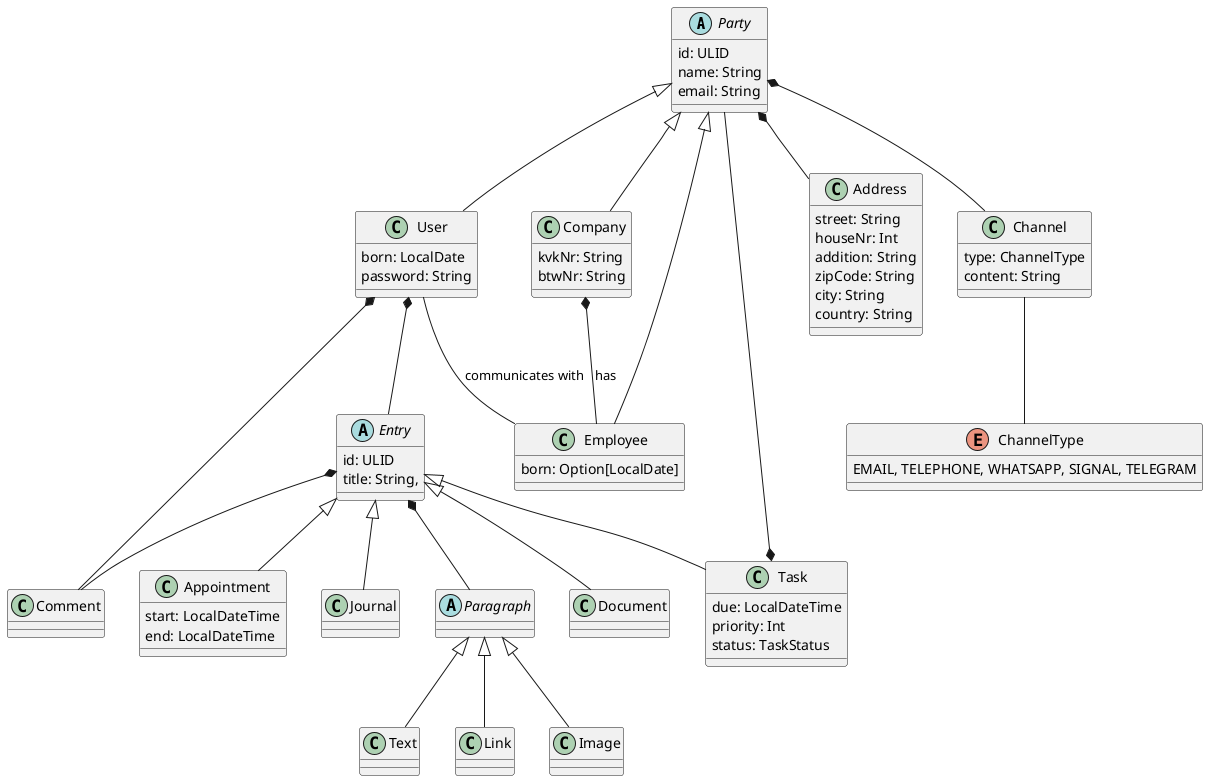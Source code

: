 @startuml

abstract class Party {
  id: ULID
  name: String
  email: String
}
class User {
  born: LocalDate
  password: String
}
class Company {
  kvkNr: String
  btwNr: String
}
class Employee {
  born: Option[LocalDate]
}
class Address {
  street: String
  houseNr: Int
  addition: String
  zipCode: String
  city: String
  country: String
}
enum ChannelType {
  EMAIL, TELEPHONE, WHATSAPP, SIGNAL, TELEGRAM
}
class Channel {
  type: ChannelType
  content: String
}
Party <|-- User
Party <|-- Company
Party <|-- Employee
Party *-- Address
Party *-- Channel
Company *-- Employee : has
User -- Employee : communicates with
Channel -- ChannelType

abstract class Entry {
  id: ULID
  title: String,
}
class Document
class Task {
  due: LocalDateTime
  priority: Int
  status: TaskStatus
}
class Appointment {
  start: LocalDateTime
  end: LocalDateTime
}
class Journal
Entry <|-- Document
Entry <|-- Task
Entry <|-- Appointment
Entry <|-- Journal

User *-- Entry
Task *-- Party

class Comment
Entry *-- Comment
User *-- Comment

abstract class Paragraph
class Text
class Link
class Image
Paragraph <|-- Text
Paragraph <|-- Link
Paragraph <|-- Image

Entry *-- Paragraph

@enduml
